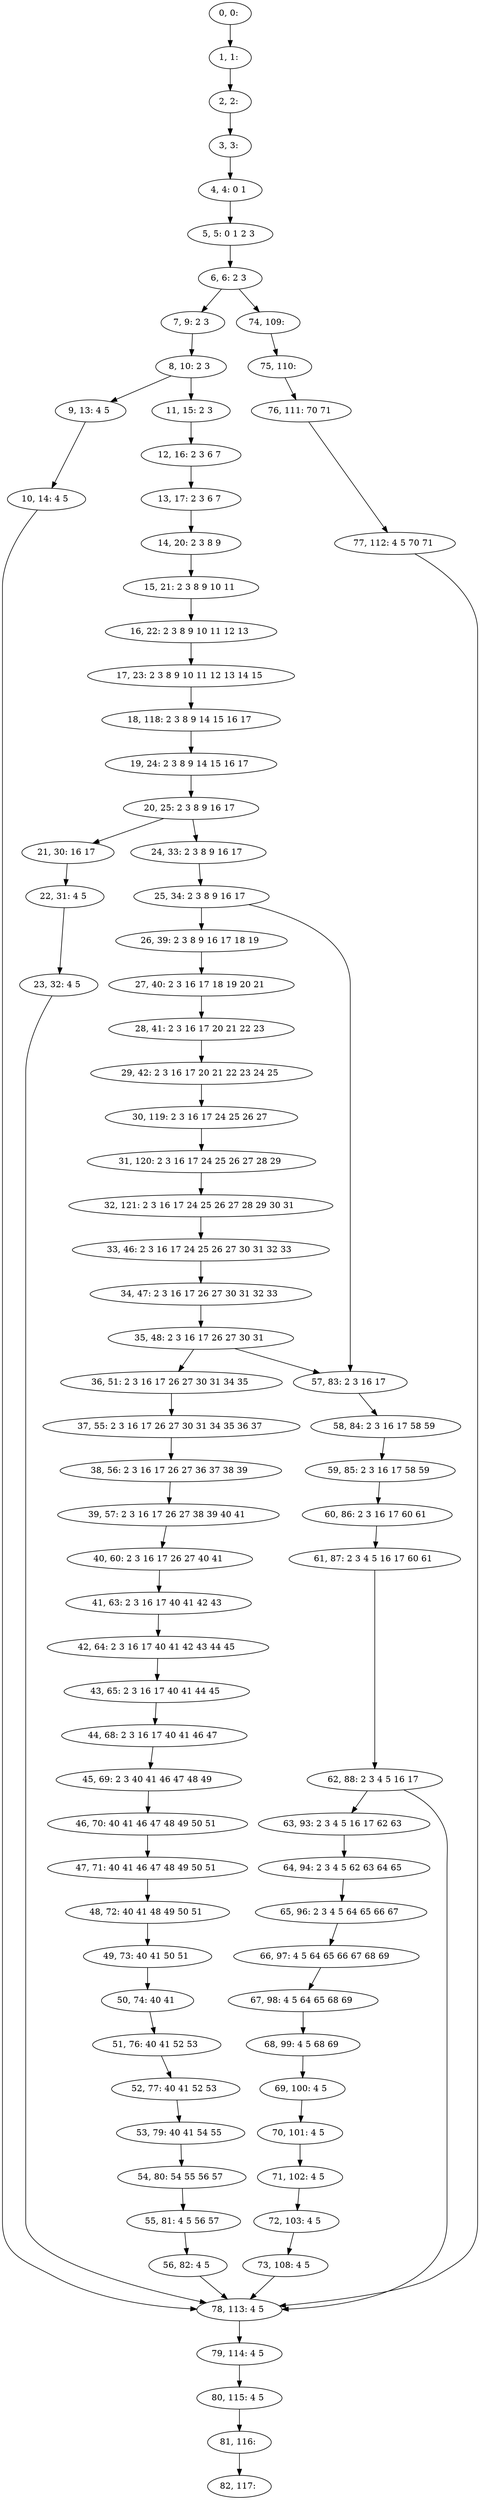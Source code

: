 digraph G {
0[label="0, 0: "];
1[label="1, 1: "];
2[label="2, 2: "];
3[label="3, 3: "];
4[label="4, 4: 0 1 "];
5[label="5, 5: 0 1 2 3 "];
6[label="6, 6: 2 3 "];
7[label="7, 9: 2 3 "];
8[label="8, 10: 2 3 "];
9[label="9, 13: 4 5 "];
10[label="10, 14: 4 5 "];
11[label="11, 15: 2 3 "];
12[label="12, 16: 2 3 6 7 "];
13[label="13, 17: 2 3 6 7 "];
14[label="14, 20: 2 3 8 9 "];
15[label="15, 21: 2 3 8 9 10 11 "];
16[label="16, 22: 2 3 8 9 10 11 12 13 "];
17[label="17, 23: 2 3 8 9 10 11 12 13 14 15 "];
18[label="18, 118: 2 3 8 9 14 15 16 17 "];
19[label="19, 24: 2 3 8 9 14 15 16 17 "];
20[label="20, 25: 2 3 8 9 16 17 "];
21[label="21, 30: 16 17 "];
22[label="22, 31: 4 5 "];
23[label="23, 32: 4 5 "];
24[label="24, 33: 2 3 8 9 16 17 "];
25[label="25, 34: 2 3 8 9 16 17 "];
26[label="26, 39: 2 3 8 9 16 17 18 19 "];
27[label="27, 40: 2 3 16 17 18 19 20 21 "];
28[label="28, 41: 2 3 16 17 20 21 22 23 "];
29[label="29, 42: 2 3 16 17 20 21 22 23 24 25 "];
30[label="30, 119: 2 3 16 17 24 25 26 27 "];
31[label="31, 120: 2 3 16 17 24 25 26 27 28 29 "];
32[label="32, 121: 2 3 16 17 24 25 26 27 28 29 30 31 "];
33[label="33, 46: 2 3 16 17 24 25 26 27 30 31 32 33 "];
34[label="34, 47: 2 3 16 17 26 27 30 31 32 33 "];
35[label="35, 48: 2 3 16 17 26 27 30 31 "];
36[label="36, 51: 2 3 16 17 26 27 30 31 34 35 "];
37[label="37, 55: 2 3 16 17 26 27 30 31 34 35 36 37 "];
38[label="38, 56: 2 3 16 17 26 27 36 37 38 39 "];
39[label="39, 57: 2 3 16 17 26 27 38 39 40 41 "];
40[label="40, 60: 2 3 16 17 26 27 40 41 "];
41[label="41, 63: 2 3 16 17 40 41 42 43 "];
42[label="42, 64: 2 3 16 17 40 41 42 43 44 45 "];
43[label="43, 65: 2 3 16 17 40 41 44 45 "];
44[label="44, 68: 2 3 16 17 40 41 46 47 "];
45[label="45, 69: 2 3 40 41 46 47 48 49 "];
46[label="46, 70: 40 41 46 47 48 49 50 51 "];
47[label="47, 71: 40 41 46 47 48 49 50 51 "];
48[label="48, 72: 40 41 48 49 50 51 "];
49[label="49, 73: 40 41 50 51 "];
50[label="50, 74: 40 41 "];
51[label="51, 76: 40 41 52 53 "];
52[label="52, 77: 40 41 52 53 "];
53[label="53, 79: 40 41 54 55 "];
54[label="54, 80: 54 55 56 57 "];
55[label="55, 81: 4 5 56 57 "];
56[label="56, 82: 4 5 "];
57[label="57, 83: 2 3 16 17 "];
58[label="58, 84: 2 3 16 17 58 59 "];
59[label="59, 85: 2 3 16 17 58 59 "];
60[label="60, 86: 2 3 16 17 60 61 "];
61[label="61, 87: 2 3 4 5 16 17 60 61 "];
62[label="62, 88: 2 3 4 5 16 17 "];
63[label="63, 93: 2 3 4 5 16 17 62 63 "];
64[label="64, 94: 2 3 4 5 62 63 64 65 "];
65[label="65, 96: 2 3 4 5 64 65 66 67 "];
66[label="66, 97: 4 5 64 65 66 67 68 69 "];
67[label="67, 98: 4 5 64 65 68 69 "];
68[label="68, 99: 4 5 68 69 "];
69[label="69, 100: 4 5 "];
70[label="70, 101: 4 5 "];
71[label="71, 102: 4 5 "];
72[label="72, 103: 4 5 "];
73[label="73, 108: 4 5 "];
74[label="74, 109: "];
75[label="75, 110: "];
76[label="76, 111: 70 71 "];
77[label="77, 112: 4 5 70 71 "];
78[label="78, 113: 4 5 "];
79[label="79, 114: 4 5 "];
80[label="80, 115: 4 5 "];
81[label="81, 116: "];
82[label="82, 117: "];
0->1 ;
1->2 ;
2->3 ;
3->4 ;
4->5 ;
5->6 ;
6->7 ;
6->74 ;
7->8 ;
8->9 ;
8->11 ;
9->10 ;
10->78 ;
11->12 ;
12->13 ;
13->14 ;
14->15 ;
15->16 ;
16->17 ;
17->18 ;
18->19 ;
19->20 ;
20->21 ;
20->24 ;
21->22 ;
22->23 ;
23->78 ;
24->25 ;
25->26 ;
25->57 ;
26->27 ;
27->28 ;
28->29 ;
29->30 ;
30->31 ;
31->32 ;
32->33 ;
33->34 ;
34->35 ;
35->36 ;
35->57 ;
36->37 ;
37->38 ;
38->39 ;
39->40 ;
40->41 ;
41->42 ;
42->43 ;
43->44 ;
44->45 ;
45->46 ;
46->47 ;
47->48 ;
48->49 ;
49->50 ;
50->51 ;
51->52 ;
52->53 ;
53->54 ;
54->55 ;
55->56 ;
56->78 ;
57->58 ;
58->59 ;
59->60 ;
60->61 ;
61->62 ;
62->63 ;
62->78 ;
63->64 ;
64->65 ;
65->66 ;
66->67 ;
67->68 ;
68->69 ;
69->70 ;
70->71 ;
71->72 ;
72->73 ;
73->78 ;
74->75 ;
75->76 ;
76->77 ;
77->78 ;
78->79 ;
79->80 ;
80->81 ;
81->82 ;
}

